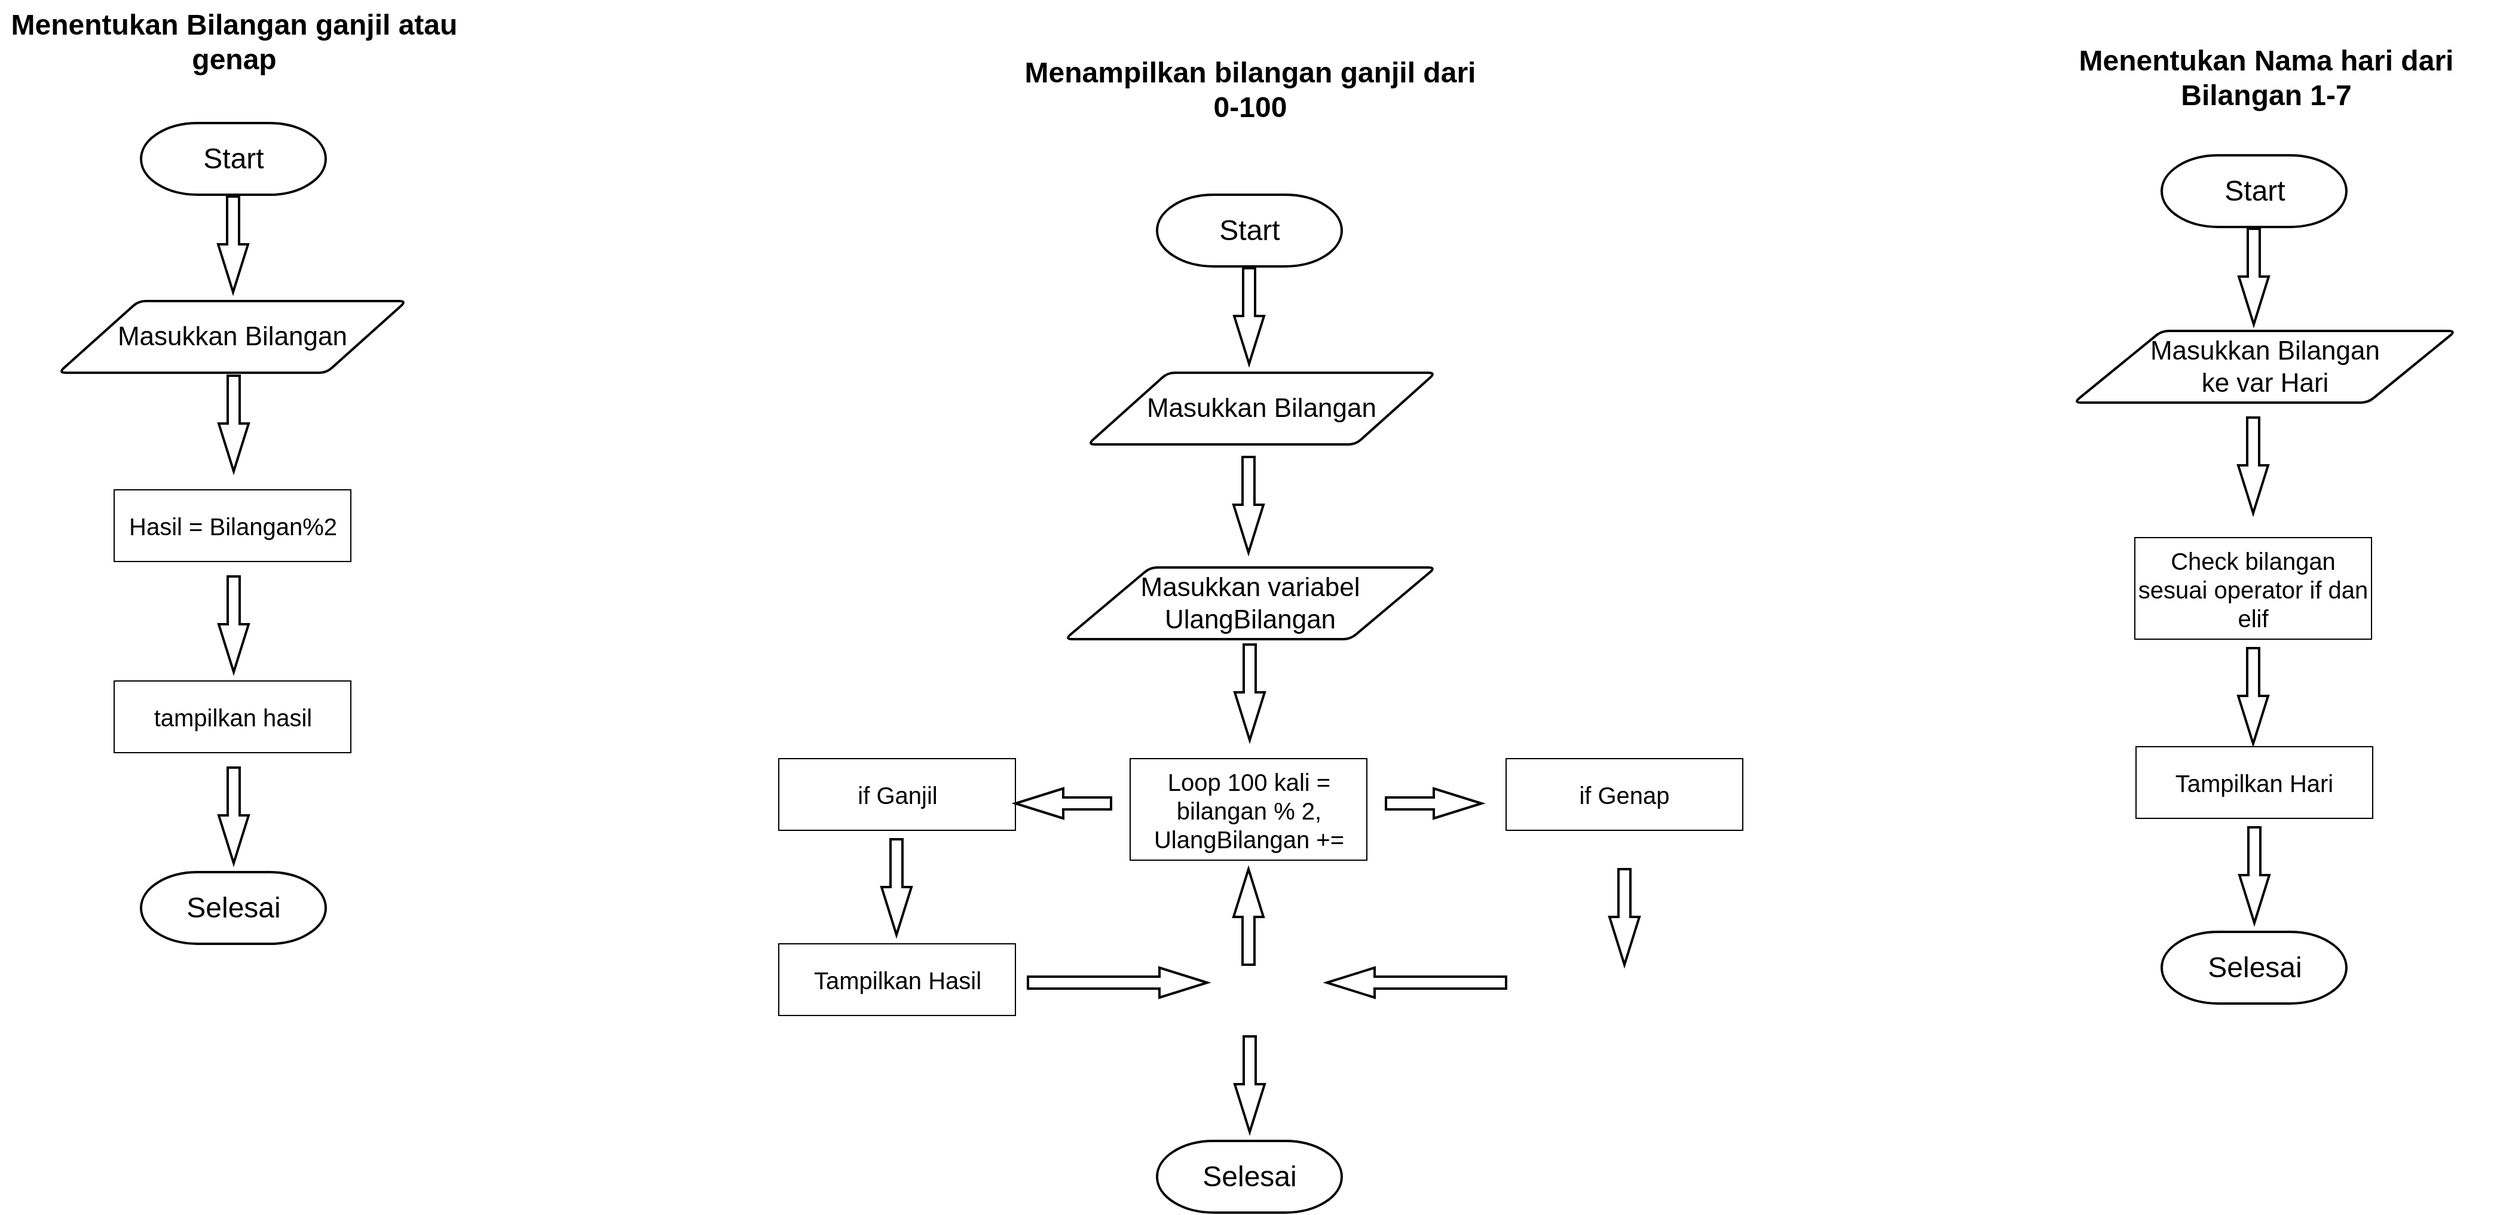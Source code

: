 <mxfile version="28.2.0">
  <diagram name="Page-1" id="TZegymP7dULknj5bmCQ9">
    <mxGraphModel dx="1965" dy="1063" grid="1" gridSize="10" guides="1" tooltips="1" connect="1" arrows="1" fold="1" page="1" pageScale="1" pageWidth="850" pageHeight="1100" math="0" shadow="0">
      <root>
        <mxCell id="0" />
        <mxCell id="1" parent="0" />
        <mxCell id="ez60JtmbV1Yq663wybj8-2" value="&lt;h1 style=&quot;text-align: center; margin-top: 0px;&quot;&gt;Menentukan Bilangan ganjil atau genap&lt;/h1&gt;&lt;p&gt;&lt;br&gt;&lt;/p&gt;" style="text;html=1;whiteSpace=wrap;overflow=hidden;rounded=0;" vertex="1" parent="1">
          <mxGeometry x="230.25" width="390" height="60" as="geometry" />
        </mxCell>
        <mxCell id="ez60JtmbV1Yq663wybj8-4" value="&lt;font style=&quot;font-size: 22px;&quot;&gt;Masukkan Bilangan&lt;/font&gt;" style="shape=parallelogram;html=1;strokeWidth=2;perimeter=parallelogramPerimeter;whiteSpace=wrap;rounded=1;arcSize=12;size=0.23;" vertex="1" parent="1">
          <mxGeometry x="279" y="252" width="291" height="60" as="geometry" />
        </mxCell>
        <mxCell id="ez60JtmbV1Yq663wybj8-7" value="&lt;div style=&quot;&quot;&gt;&lt;font style=&quot;font-size: 20px;&quot;&gt;Hasil = Bilangan%2&lt;/font&gt;&lt;/div&gt;" style="rounded=0;whiteSpace=wrap;html=1;align=center;" vertex="1" parent="1">
          <mxGeometry x="325.5" y="410" width="198" height="60" as="geometry" />
        </mxCell>
        <mxCell id="ez60JtmbV1Yq663wybj8-21" value="" style="verticalLabelPosition=bottom;verticalAlign=top;html=1;strokeWidth=2;shape=mxgraph.arrows2.arrow;dy=0.6;dx=40;notch=0;rotation=90;" vertex="1" parent="1">
          <mxGeometry x="385" y="192" width="80" height="25" as="geometry" />
        </mxCell>
        <mxCell id="ez60JtmbV1Yq663wybj8-22" value="" style="verticalLabelPosition=bottom;verticalAlign=top;html=1;strokeWidth=2;shape=mxgraph.arrows2.arrow;dy=0.6;dx=40;notch=0;rotation=90;" vertex="1" parent="1">
          <mxGeometry x="385.5" y="342" width="80" height="25" as="geometry" />
        </mxCell>
        <mxCell id="ez60JtmbV1Yq663wybj8-24" value="" style="verticalLabelPosition=bottom;verticalAlign=top;html=1;strokeWidth=2;shape=mxgraph.arrows2.arrow;dy=0.6;dx=40;notch=0;rotation=90;" vertex="1" parent="1">
          <mxGeometry x="385.5" y="510" width="80" height="25" as="geometry" />
        </mxCell>
        <mxCell id="ez60JtmbV1Yq663wybj8-25" value="" style="verticalLabelPosition=bottom;verticalAlign=top;html=1;strokeWidth=2;shape=mxgraph.arrows2.arrow;dy=0.6;dx=40;notch=0;rotation=90;" vertex="1" parent="1">
          <mxGeometry x="385.5" y="670" width="80" height="25" as="geometry" />
        </mxCell>
        <mxCell id="ez60JtmbV1Yq663wybj8-27" value="&lt;font style=&quot;font-size: 24px;&quot;&gt;Start&lt;/font&gt;" style="strokeWidth=2;html=1;shape=mxgraph.flowchart.terminator;whiteSpace=wrap;" vertex="1" parent="1">
          <mxGeometry x="348" y="103" width="154.5" height="60" as="geometry" />
        </mxCell>
        <mxCell id="ez60JtmbV1Yq663wybj8-29" value="&lt;font style=&quot;font-size: 24px;&quot;&gt;Selesai&lt;/font&gt;" style="strokeWidth=2;html=1;shape=mxgraph.flowchart.terminator;whiteSpace=wrap;" vertex="1" parent="1">
          <mxGeometry x="348" y="730" width="154.5" height="60" as="geometry" />
        </mxCell>
        <mxCell id="ez60JtmbV1Yq663wybj8-31" value="&lt;div style=&quot;&quot;&gt;&lt;font style=&quot;font-size: 20px;&quot;&gt;tampilkan hasil&lt;/font&gt;&lt;/div&gt;" style="rounded=0;whiteSpace=wrap;html=1;align=center;" vertex="1" parent="1">
          <mxGeometry x="325.5" y="570" width="198" height="60" as="geometry" />
        </mxCell>
        <mxCell id="ez60JtmbV1Yq663wybj8-33" value="&lt;font style=&quot;font-size: 22px;&quot;&gt;Masukkan variabel&lt;/font&gt;&lt;div&gt;&lt;font style=&quot;font-size: 22px;&quot;&gt;UlangBilangan&lt;/font&gt;&lt;/div&gt;" style="shape=parallelogram;html=1;strokeWidth=2;perimeter=parallelogramPerimeter;whiteSpace=wrap;rounded=1;arcSize=12;size=0.23;" vertex="1" parent="1">
          <mxGeometry x="1121" y="475" width="310" height="60" as="geometry" />
        </mxCell>
        <mxCell id="ez60JtmbV1Yq663wybj8-34" value="&lt;div style=&quot;&quot;&gt;&lt;font style=&quot;font-size: 20px;&quot;&gt;Loop 100 kali = bilangan % 2, UlangBilangan +=&lt;/font&gt;&lt;/div&gt;" style="rounded=0;whiteSpace=wrap;html=1;align=center;" vertex="1" parent="1">
          <mxGeometry x="1175.5" y="635" width="198" height="85" as="geometry" />
        </mxCell>
        <mxCell id="ez60JtmbV1Yq663wybj8-35" value="" style="verticalLabelPosition=bottom;verticalAlign=top;html=1;strokeWidth=2;shape=mxgraph.arrows2.arrow;dy=0.6;dx=40;notch=0;rotation=90;" vertex="1" parent="1">
          <mxGeometry x="1235" y="252" width="80" height="25" as="geometry" />
        </mxCell>
        <mxCell id="ez60JtmbV1Yq663wybj8-36" value="" style="verticalLabelPosition=bottom;verticalAlign=top;html=1;strokeWidth=2;shape=mxgraph.arrows2.arrow;dy=0.6;dx=40;notch=0;rotation=90;" vertex="1" parent="1">
          <mxGeometry x="1235.5" y="567" width="80" height="25" as="geometry" />
        </mxCell>
        <mxCell id="ez60JtmbV1Yq663wybj8-37" value="" style="verticalLabelPosition=bottom;verticalAlign=top;html=1;strokeWidth=2;shape=mxgraph.arrows2.arrow;dy=0.6;dx=40;notch=0;rotation=0;" vertex="1" parent="1">
          <mxGeometry x="1090" y="810" width="150" height="25" as="geometry" />
        </mxCell>
        <mxCell id="ez60JtmbV1Yq663wybj8-38" value="" style="verticalLabelPosition=bottom;verticalAlign=top;html=1;strokeWidth=2;shape=mxgraph.arrows2.arrow;dy=0.6;dx=40;notch=0;rotation=90;" vertex="1" parent="1">
          <mxGeometry x="1235.5" y="895" width="80" height="25" as="geometry" />
        </mxCell>
        <mxCell id="ez60JtmbV1Yq663wybj8-39" value="&lt;font style=&quot;font-size: 24px;&quot;&gt;Start&lt;/font&gt;" style="strokeWidth=2;html=1;shape=mxgraph.flowchart.terminator;whiteSpace=wrap;" vertex="1" parent="1">
          <mxGeometry x="1198" y="163" width="154.5" height="60" as="geometry" />
        </mxCell>
        <mxCell id="ez60JtmbV1Yq663wybj8-40" value="&lt;font style=&quot;font-size: 24px;&quot;&gt;Selesai&lt;/font&gt;" style="strokeWidth=2;html=1;shape=mxgraph.flowchart.terminator;whiteSpace=wrap;" vertex="1" parent="1">
          <mxGeometry x="1198" y="955" width="154.5" height="60" as="geometry" />
        </mxCell>
        <mxCell id="ez60JtmbV1Yq663wybj8-41" value="&lt;div style=&quot;&quot;&gt;&lt;font style=&quot;font-size: 20px;&quot;&gt;if Ganjil&lt;/font&gt;&lt;/div&gt;" style="rounded=0;whiteSpace=wrap;html=1;align=center;" vertex="1" parent="1">
          <mxGeometry x="881.5" y="635" width="198" height="60" as="geometry" />
        </mxCell>
        <mxCell id="ez60JtmbV1Yq663wybj8-42" value="&lt;h1 style=&quot;text-align: center; margin-top: 0px;&quot;&gt;Menampilkan bilangan ganjil dari 0-100&lt;/h1&gt;" style="text;html=1;whiteSpace=wrap;overflow=hidden;rounded=0;" vertex="1" parent="1">
          <mxGeometry x="1079.5" y="40" width="390" height="60" as="geometry" />
        </mxCell>
        <mxCell id="ez60JtmbV1Yq663wybj8-43" value="&lt;font style=&quot;font-size: 22px;&quot;&gt;Masukkan Bilangan&lt;/font&gt;" style="shape=parallelogram;html=1;strokeWidth=2;perimeter=parallelogramPerimeter;whiteSpace=wrap;rounded=1;arcSize=12;size=0.23;" vertex="1" parent="1">
          <mxGeometry x="1140" y="312" width="291" height="60" as="geometry" />
        </mxCell>
        <mxCell id="ez60JtmbV1Yq663wybj8-44" value="" style="verticalLabelPosition=bottom;verticalAlign=top;html=1;strokeWidth=2;shape=mxgraph.arrows2.arrow;dy=0.6;dx=40;notch=0;rotation=90;" vertex="1" parent="1">
          <mxGeometry x="1234.5" y="410" width="80" height="25" as="geometry" />
        </mxCell>
        <mxCell id="ez60JtmbV1Yq663wybj8-45" value="&lt;div style=&quot;&quot;&gt;&lt;font style=&quot;font-size: 20px;&quot;&gt;if Genap&lt;/font&gt;&lt;/div&gt;" style="rounded=0;whiteSpace=wrap;html=1;align=center;" vertex="1" parent="1">
          <mxGeometry x="1490" y="635" width="198" height="60" as="geometry" />
        </mxCell>
        <mxCell id="ez60JtmbV1Yq663wybj8-46" value="" style="verticalLabelPosition=bottom;verticalAlign=top;html=1;strokeWidth=2;shape=mxgraph.arrows2.arrow;dy=0.6;dx=40;notch=0;rotation=-180;" vertex="1" parent="1">
          <mxGeometry x="1079.5" y="660" width="80" height="25" as="geometry" />
        </mxCell>
        <mxCell id="ez60JtmbV1Yq663wybj8-47" value="" style="verticalLabelPosition=bottom;verticalAlign=top;html=1;strokeWidth=2;shape=mxgraph.arrows2.arrow;dy=0.6;dx=40;notch=0;rotation=0;" vertex="1" parent="1">
          <mxGeometry x="1389.5" y="660" width="80" height="25" as="geometry" />
        </mxCell>
        <mxCell id="ez60JtmbV1Yq663wybj8-48" value="&lt;div style=&quot;&quot;&gt;&lt;font style=&quot;font-size: 20px;&quot;&gt;Tampilkan Hasil&lt;/font&gt;&lt;/div&gt;" style="rounded=0;whiteSpace=wrap;html=1;align=center;" vertex="1" parent="1">
          <mxGeometry x="881.5" y="790" width="198" height="60" as="geometry" />
        </mxCell>
        <mxCell id="ez60JtmbV1Yq663wybj8-49" value="" style="verticalLabelPosition=bottom;verticalAlign=top;html=1;strokeWidth=2;shape=mxgraph.arrows2.arrow;dy=0.6;dx=40;notch=0;rotation=90;" vertex="1" parent="1">
          <mxGeometry x="940" y="730" width="80" height="25" as="geometry" />
        </mxCell>
        <mxCell id="ez60JtmbV1Yq663wybj8-50" value="" style="verticalLabelPosition=bottom;verticalAlign=top;html=1;strokeWidth=2;shape=mxgraph.arrows2.arrow;dy=0.6;dx=40;notch=0;rotation=-90;" vertex="1" parent="1">
          <mxGeometry x="1234.5" y="755" width="80" height="25" as="geometry" />
        </mxCell>
        <mxCell id="ez60JtmbV1Yq663wybj8-52" value="" style="verticalLabelPosition=bottom;verticalAlign=top;html=1;strokeWidth=2;shape=mxgraph.arrows2.arrow;dy=0.6;dx=40;notch=0;rotation=-180;" vertex="1" parent="1">
          <mxGeometry x="1340" y="810" width="150" height="25" as="geometry" />
        </mxCell>
        <mxCell id="ez60JtmbV1Yq663wybj8-53" value="" style="verticalLabelPosition=bottom;verticalAlign=top;html=1;strokeWidth=2;shape=mxgraph.arrows2.arrow;dy=0.6;dx=40;notch=0;rotation=90;" vertex="1" parent="1">
          <mxGeometry x="1549" y="755" width="80" height="25" as="geometry" />
        </mxCell>
        <mxCell id="ez60JtmbV1Yq663wybj8-55" value="&lt;div style=&quot;&quot;&gt;&lt;font style=&quot;font-size: 20px;&quot;&gt;Check bilangan sesuai operator if dan elif&lt;/font&gt;&lt;/div&gt;" style="rounded=0;whiteSpace=wrap;html=1;align=center;" vertex="1" parent="1">
          <mxGeometry x="2016" y="450" width="198" height="85" as="geometry" />
        </mxCell>
        <mxCell id="ez60JtmbV1Yq663wybj8-56" value="" style="verticalLabelPosition=bottom;verticalAlign=top;html=1;strokeWidth=2;shape=mxgraph.arrows2.arrow;dy=0.6;dx=40;notch=0;rotation=90;" vertex="1" parent="1">
          <mxGeometry x="2075.5" y="219" width="80" height="25" as="geometry" />
        </mxCell>
        <mxCell id="ez60JtmbV1Yq663wybj8-59" value="" style="verticalLabelPosition=bottom;verticalAlign=top;html=1;strokeWidth=2;shape=mxgraph.arrows2.arrow;dy=0.6;dx=40;notch=0;rotation=0;direction=south;" vertex="1" parent="1">
          <mxGeometry x="2103.5" y="692.5" width="25" height="80" as="geometry" />
        </mxCell>
        <mxCell id="ez60JtmbV1Yq663wybj8-60" value="&lt;font style=&quot;font-size: 24px;&quot;&gt;Start&lt;/font&gt;" style="strokeWidth=2;html=1;shape=mxgraph.flowchart.terminator;whiteSpace=wrap;" vertex="1" parent="1">
          <mxGeometry x="2038.5" y="130" width="154.5" height="60" as="geometry" />
        </mxCell>
        <mxCell id="ez60JtmbV1Yq663wybj8-61" value="&lt;font style=&quot;font-size: 24px;&quot;&gt;Selesai&lt;/font&gt;" style="strokeWidth=2;html=1;shape=mxgraph.flowchart.terminator;whiteSpace=wrap;" vertex="1" parent="1">
          <mxGeometry x="2038.5" y="780" width="154.5" height="60" as="geometry" />
        </mxCell>
        <mxCell id="ez60JtmbV1Yq663wybj8-63" value="&lt;font style=&quot;font-size: 22px;&quot;&gt;Masukkan Bilangan&lt;/font&gt;&lt;div&gt;&lt;font style=&quot;font-size: 22px;&quot;&gt;ke var Hari&lt;/font&gt;&lt;/div&gt;" style="shape=parallelogram;html=1;strokeWidth=2;perimeter=parallelogramPerimeter;whiteSpace=wrap;rounded=1;arcSize=12;size=0.23;" vertex="1" parent="1">
          <mxGeometry x="1965" y="277" width="319.5" height="60" as="geometry" />
        </mxCell>
        <mxCell id="ez60JtmbV1Yq663wybj8-64" value="" style="verticalLabelPosition=bottom;verticalAlign=top;html=1;strokeWidth=2;shape=mxgraph.arrows2.arrow;dy=0.6;dx=40;notch=0;rotation=90;" vertex="1" parent="1">
          <mxGeometry x="2075" y="377" width="80" height="25" as="geometry" />
        </mxCell>
        <mxCell id="ez60JtmbV1Yq663wybj8-68" value="&lt;div style=&quot;&quot;&gt;&lt;font style=&quot;font-size: 20px;&quot;&gt;Tampilkan Hari&lt;/font&gt;&lt;/div&gt;" style="rounded=0;whiteSpace=wrap;html=1;align=center;" vertex="1" parent="1">
          <mxGeometry x="2017" y="625" width="198" height="60" as="geometry" />
        </mxCell>
        <mxCell id="ez60JtmbV1Yq663wybj8-69" value="" style="verticalLabelPosition=bottom;verticalAlign=top;html=1;strokeWidth=2;shape=mxgraph.arrows2.arrow;dy=0.6;dx=40;notch=0;rotation=90;" vertex="1" parent="1">
          <mxGeometry x="2075" y="570" width="80" height="25" as="geometry" />
        </mxCell>
        <mxCell id="ez60JtmbV1Yq663wybj8-73" value="&lt;h1 style=&quot;text-align: center; margin-top: 0px;&quot;&gt;Menentukan Nama hari dari Bilangan 1-7&lt;/h1&gt;" style="text;html=1;whiteSpace=wrap;overflow=hidden;rounded=0;" vertex="1" parent="1">
          <mxGeometry x="1930" y="30" width="390" height="60" as="geometry" />
        </mxCell>
      </root>
    </mxGraphModel>
  </diagram>
</mxfile>
